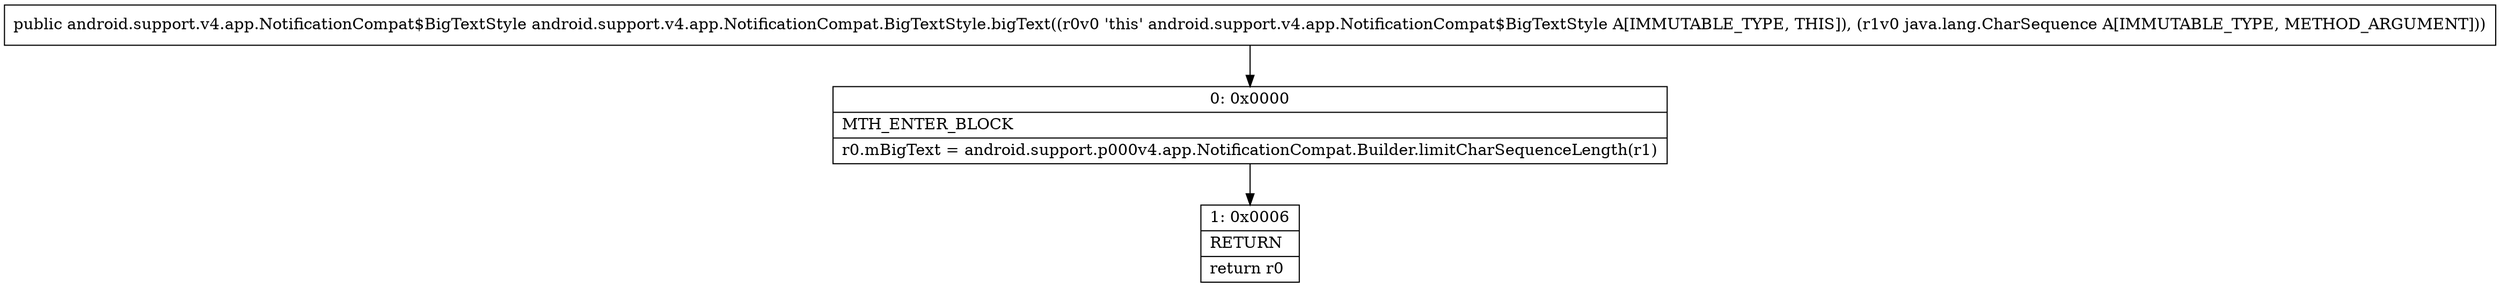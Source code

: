 digraph "CFG forandroid.support.v4.app.NotificationCompat.BigTextStyle.bigText(Ljava\/lang\/CharSequence;)Landroid\/support\/v4\/app\/NotificationCompat$BigTextStyle;" {
Node_0 [shape=record,label="{0\:\ 0x0000|MTH_ENTER_BLOCK\l|r0.mBigText = android.support.p000v4.app.NotificationCompat.Builder.limitCharSequenceLength(r1)\l}"];
Node_1 [shape=record,label="{1\:\ 0x0006|RETURN\l|return r0\l}"];
MethodNode[shape=record,label="{public android.support.v4.app.NotificationCompat$BigTextStyle android.support.v4.app.NotificationCompat.BigTextStyle.bigText((r0v0 'this' android.support.v4.app.NotificationCompat$BigTextStyle A[IMMUTABLE_TYPE, THIS]), (r1v0 java.lang.CharSequence A[IMMUTABLE_TYPE, METHOD_ARGUMENT])) }"];
MethodNode -> Node_0;
Node_0 -> Node_1;
}

